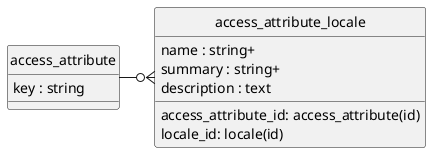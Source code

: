@startuml uml
skinparam monochrome true
skinparam linetype ortho
hide circle

entity access_attribute {
    key : string
}

entity access_attribute_locale {
    access_attribute_id: access_attribute(id)
    locale_id: locale(id)
    name : string+
    summary : string+
    description : text
}

access_attribute -r-o{ access_attribute_locale

@enduml
